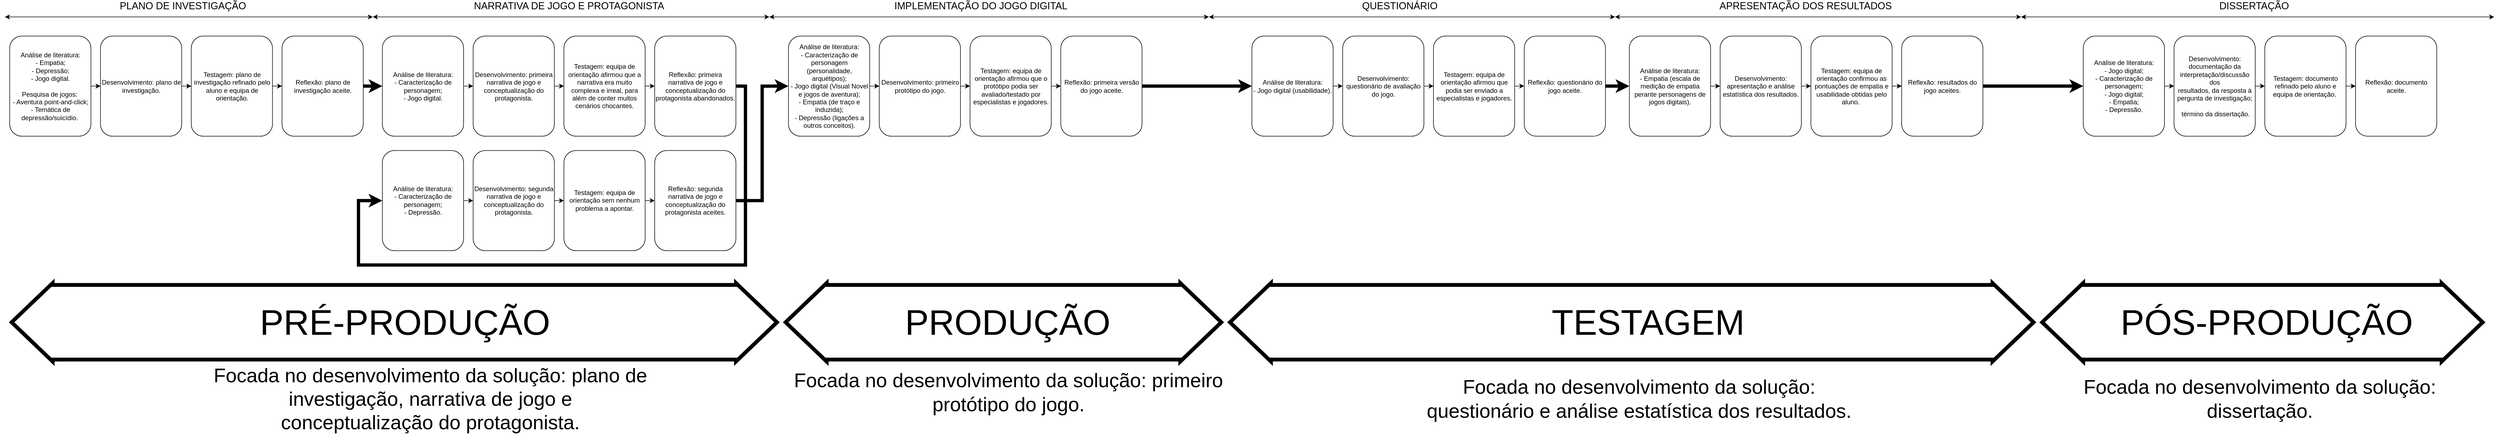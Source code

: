 <mxfile version="22.0.0" type="device">
  <diagram name="Page-1" id="DAyJR1ht-XM-JNpy5594">
    <mxGraphModel dx="8847" dy="5573" grid="1" gridSize="10" guides="1" tooltips="1" connect="1" arrows="1" fold="1" page="1" pageScale="1" pageWidth="4681" pageHeight="3300" math="0" shadow="0">
      <root>
        <mxCell id="0" />
        <mxCell id="1" parent="0" />
        <mxCell id="gvCVUqDAF9CY6vWkStUF-1" value="" style="group" vertex="1" connectable="0" parent="1">
          <mxGeometry x="70" y="150" width="4551.26" height="760" as="geometry" />
        </mxCell>
        <mxCell id="N-FIcMtjWyn3FwL9XCdM-2" value="" style="shape=flexArrow;endArrow=classic;startArrow=classic;html=1;rounded=0;strokeWidth=7;width=130.588;startSize=22.667;endSize=22.667;startWidth=0;endWidth=0;" parent="gvCVUqDAF9CY6vWkStUF-1" edge="1">
          <mxGeometry width="100" height="100" relative="1" as="geometry">
            <mxPoint x="8.736" y="559.08" as="sourcePoint" />
            <mxPoint x="1415.171" y="559.08" as="targetPoint" />
          </mxGeometry>
        </mxCell>
        <mxCell id="N-FIcMtjWyn3FwL9XCdM-3" value="&lt;font style=&quot;font-size: 65px;&quot;&gt;PRÉ-PRODUÇÃO&lt;/font&gt;" style="edgeLabel;html=1;align=center;verticalAlign=middle;resizable=0;points=[];" parent="N-FIcMtjWyn3FwL9XCdM-2" vertex="1" connectable="0">
          <mxGeometry x="-0.123" y="-1" relative="1" as="geometry">
            <mxPoint x="106" y="-1" as="offset" />
          </mxGeometry>
        </mxCell>
        <mxCell id="N-FIcMtjWyn3FwL9XCdM-4" value="&lt;font style=&quot;font-size: 36px;&quot;&gt;Focada no desenvolvimento da solução: plano de investigação, narrativa de jogo e conceptualização do protagonista.&lt;/font&gt;" style="text;html=1;strokeColor=none;fillColor=none;align=center;verticalAlign=middle;whiteSpace=wrap;rounded=0;" parent="gvCVUqDAF9CY6vWkStUF-1" vertex="1">
          <mxGeometry x="375.632" y="637.701" width="803.677" height="122.299" as="geometry" />
        </mxCell>
        <mxCell id="N-FIcMtjWyn3FwL9XCdM-5" value="Análise de literatura:&lt;br&gt;- Empatia;&lt;br&gt;- Depressão;&lt;br&gt;- Jogo digital.&lt;br&gt;&lt;br&gt;Pesquisa de jogos:&amp;nbsp;&lt;br&gt;- Aventura point-and-click;&lt;br&gt;- Temática de depressão/suicídio.&amp;nbsp;" style="rounded=1;whiteSpace=wrap;html=1;" parent="gvCVUqDAF9CY6vWkStUF-1" vertex="1">
          <mxGeometry x="8.736" y="34.943" width="148.506" height="183.448" as="geometry" />
        </mxCell>
        <mxCell id="N-FIcMtjWyn3FwL9XCdM-6" value="" style="endArrow=classic;startArrow=classic;html=1;rounded=0;" parent="gvCVUqDAF9CY6vWkStUF-1" edge="1">
          <mxGeometry width="50" height="50" relative="1" as="geometry">
            <mxPoint as="sourcePoint" />
            <mxPoint x="672.643" as="targetPoint" />
          </mxGeometry>
        </mxCell>
        <mxCell id="N-FIcMtjWyn3FwL9XCdM-7" value="&lt;font style=&quot;font-size: 18px;&quot;&gt;PLANO DE INVESTIGAÇÃO&lt;/font&gt;" style="edgeLabel;html=1;align=center;verticalAlign=middle;resizable=0;points=[];" parent="N-FIcMtjWyn3FwL9XCdM-6" vertex="1" connectable="0">
          <mxGeometry x="0.26" y="-2" relative="1" as="geometry">
            <mxPoint x="-99" y="-22" as="offset" />
          </mxGeometry>
        </mxCell>
        <mxCell id="N-FIcMtjWyn3FwL9XCdM-8" value="Desenvolvimento: plano de investigação." style="rounded=1;whiteSpace=wrap;html=1;" parent="gvCVUqDAF9CY6vWkStUF-1" vertex="1">
          <mxGeometry x="174.712" y="34.943" width="148.506" height="183.448" as="geometry" />
        </mxCell>
        <mxCell id="N-FIcMtjWyn3FwL9XCdM-19" style="edgeStyle=orthogonalEdgeStyle;rounded=0;orthogonalLoop=1;jettySize=auto;html=1;exitX=1;exitY=0.5;exitDx=0;exitDy=0;entryX=0;entryY=0.5;entryDx=0;entryDy=0;" parent="gvCVUqDAF9CY6vWkStUF-1" source="N-FIcMtjWyn3FwL9XCdM-5" target="N-FIcMtjWyn3FwL9XCdM-8" edge="1">
          <mxGeometry relative="1" as="geometry" />
        </mxCell>
        <mxCell id="N-FIcMtjWyn3FwL9XCdM-9" value="Testagem: plano de investigação refinado pelo aluno e equipa de orientação." style="rounded=1;whiteSpace=wrap;html=1;" parent="gvCVUqDAF9CY6vWkStUF-1" vertex="1">
          <mxGeometry x="340.689" y="34.943" width="148.506" height="183.448" as="geometry" />
        </mxCell>
        <mxCell id="N-FIcMtjWyn3FwL9XCdM-20" style="edgeStyle=orthogonalEdgeStyle;rounded=0;orthogonalLoop=1;jettySize=auto;html=1;exitX=1;exitY=0.5;exitDx=0;exitDy=0;entryX=0;entryY=0.5;entryDx=0;entryDy=0;" parent="gvCVUqDAF9CY6vWkStUF-1" source="N-FIcMtjWyn3FwL9XCdM-8" target="N-FIcMtjWyn3FwL9XCdM-9" edge="1">
          <mxGeometry relative="1" as="geometry" />
        </mxCell>
        <mxCell id="N-FIcMtjWyn3FwL9XCdM-10" value="Reflexão: plano de investigação aceite." style="rounded=1;whiteSpace=wrap;html=1;" parent="gvCVUqDAF9CY6vWkStUF-1" vertex="1">
          <mxGeometry x="506.666" y="34.943" width="148.506" height="183.448" as="geometry" />
        </mxCell>
        <mxCell id="N-FIcMtjWyn3FwL9XCdM-21" style="edgeStyle=orthogonalEdgeStyle;rounded=0;orthogonalLoop=1;jettySize=auto;html=1;exitX=1;exitY=0.5;exitDx=0;exitDy=0;entryX=0;entryY=0.5;entryDx=0;entryDy=0;" parent="gvCVUqDAF9CY6vWkStUF-1" source="N-FIcMtjWyn3FwL9XCdM-9" target="N-FIcMtjWyn3FwL9XCdM-10" edge="1">
          <mxGeometry relative="1" as="geometry" />
        </mxCell>
        <mxCell id="N-FIcMtjWyn3FwL9XCdM-11" value="Análise de literatura:&lt;br&gt;- Caracterização de personagem;&lt;br&gt;- Jogo digital.&lt;br&gt;" style="rounded=1;whiteSpace=wrap;html=1;" parent="gvCVUqDAF9CY6vWkStUF-1" vertex="1">
          <mxGeometry x="690.114" y="34.943" width="148.506" height="183.448" as="geometry" />
        </mxCell>
        <mxCell id="N-FIcMtjWyn3FwL9XCdM-22" style="edgeStyle=orthogonalEdgeStyle;rounded=0;orthogonalLoop=1;jettySize=auto;html=1;exitX=1;exitY=0.5;exitDx=0;exitDy=0;entryX=0;entryY=0.5;entryDx=0;entryDy=0;strokeWidth=6;" parent="gvCVUqDAF9CY6vWkStUF-1" source="N-FIcMtjWyn3FwL9XCdM-10" target="N-FIcMtjWyn3FwL9XCdM-11" edge="1">
          <mxGeometry relative="1" as="geometry" />
        </mxCell>
        <mxCell id="N-FIcMtjWyn3FwL9XCdM-12" value="Desenvolvimento: primeira narrativa de jogo e conceptualização do protagonista." style="rounded=1;whiteSpace=wrap;html=1;" parent="gvCVUqDAF9CY6vWkStUF-1" vertex="1">
          <mxGeometry x="856.091" y="34.943" width="148.506" height="183.448" as="geometry" />
        </mxCell>
        <mxCell id="N-FIcMtjWyn3FwL9XCdM-23" style="edgeStyle=orthogonalEdgeStyle;rounded=0;orthogonalLoop=1;jettySize=auto;html=1;exitX=1;exitY=0.5;exitDx=0;exitDy=0;entryX=0;entryY=0.5;entryDx=0;entryDy=0;" parent="gvCVUqDAF9CY6vWkStUF-1" source="N-FIcMtjWyn3FwL9XCdM-11" target="N-FIcMtjWyn3FwL9XCdM-12" edge="1">
          <mxGeometry relative="1" as="geometry" />
        </mxCell>
        <mxCell id="N-FIcMtjWyn3FwL9XCdM-13" value="Testagem: equipa de orientação afirmou que a narrativa era muito complexa e irreal, para além de conter muitos cenários chocantes." style="rounded=1;whiteSpace=wrap;html=1;" parent="gvCVUqDAF9CY6vWkStUF-1" vertex="1">
          <mxGeometry x="1022.068" y="34.943" width="148.506" height="183.448" as="geometry" />
        </mxCell>
        <mxCell id="N-FIcMtjWyn3FwL9XCdM-24" style="edgeStyle=orthogonalEdgeStyle;rounded=0;orthogonalLoop=1;jettySize=auto;html=1;exitX=1;exitY=0.5;exitDx=0;exitDy=0;entryX=0;entryY=0.5;entryDx=0;entryDy=0;" parent="gvCVUqDAF9CY6vWkStUF-1" source="N-FIcMtjWyn3FwL9XCdM-12" target="N-FIcMtjWyn3FwL9XCdM-13" edge="1">
          <mxGeometry relative="1" as="geometry" />
        </mxCell>
        <mxCell id="N-FIcMtjWyn3FwL9XCdM-14" value="Reflexão: primeira narrativa de jogo e conceptualização do protagonista abandonados." style="rounded=1;whiteSpace=wrap;html=1;" parent="gvCVUqDAF9CY6vWkStUF-1" vertex="1">
          <mxGeometry x="1188.045" y="34.943" width="148.506" height="183.448" as="geometry" />
        </mxCell>
        <mxCell id="N-FIcMtjWyn3FwL9XCdM-25" style="edgeStyle=orthogonalEdgeStyle;rounded=0;orthogonalLoop=1;jettySize=auto;html=1;exitX=1;exitY=0.5;exitDx=0;exitDy=0;entryX=0;entryY=0.5;entryDx=0;entryDy=0;" parent="gvCVUqDAF9CY6vWkStUF-1" source="N-FIcMtjWyn3FwL9XCdM-13" target="N-FIcMtjWyn3FwL9XCdM-14" edge="1">
          <mxGeometry relative="1" as="geometry" />
        </mxCell>
        <mxCell id="N-FIcMtjWyn3FwL9XCdM-15" value="" style="endArrow=classic;startArrow=classic;html=1;rounded=0;" parent="gvCVUqDAF9CY6vWkStUF-1" edge="1">
          <mxGeometry width="50" height="50" relative="1" as="geometry">
            <mxPoint x="672.643" as="sourcePoint" />
            <mxPoint x="1397.7" as="targetPoint" />
          </mxGeometry>
        </mxCell>
        <mxCell id="N-FIcMtjWyn3FwL9XCdM-16" value="&lt;font style=&quot;font-size: 18px;&quot;&gt;NARRATIVA DE JOGO E PROTAGONISTA&lt;/font&gt;" style="edgeLabel;html=1;align=center;verticalAlign=middle;resizable=0;points=[];" parent="N-FIcMtjWyn3FwL9XCdM-15" vertex="1" connectable="0">
          <mxGeometry x="0.26" y="-2" relative="1" as="geometry">
            <mxPoint x="-99" y="-22" as="offset" />
          </mxGeometry>
        </mxCell>
        <mxCell id="N-FIcMtjWyn3FwL9XCdM-28" value="Desenvolvimento: segunda narrativa de jogo e conceptualização do protagonista." style="rounded=1;whiteSpace=wrap;html=1;" parent="gvCVUqDAF9CY6vWkStUF-1" vertex="1">
          <mxGeometry x="856.091" y="244.598" width="148.506" height="183.448" as="geometry" />
        </mxCell>
        <mxCell id="N-FIcMtjWyn3FwL9XCdM-30" value="Testagem: equipa de orientação sem nenhum problema a apontar." style="rounded=1;whiteSpace=wrap;html=1;" parent="gvCVUqDAF9CY6vWkStUF-1" vertex="1">
          <mxGeometry x="1022.068" y="244.598" width="148.506" height="183.448" as="geometry" />
        </mxCell>
        <mxCell id="N-FIcMtjWyn3FwL9XCdM-27" style="edgeStyle=orthogonalEdgeStyle;rounded=0;orthogonalLoop=1;jettySize=auto;html=1;exitX=1;exitY=0.5;exitDx=0;exitDy=0;entryX=0;entryY=0.5;entryDx=0;entryDy=0;" parent="gvCVUqDAF9CY6vWkStUF-1" source="N-FIcMtjWyn3FwL9XCdM-28" target="N-FIcMtjWyn3FwL9XCdM-30" edge="1">
          <mxGeometry relative="1" as="geometry" />
        </mxCell>
        <mxCell id="N-FIcMtjWyn3FwL9XCdM-31" value="Análise de literatura:&lt;br&gt;- Caracterização de personagem;&lt;br&gt;- Depressão." style="rounded=1;whiteSpace=wrap;html=1;" parent="gvCVUqDAF9CY6vWkStUF-1" vertex="1">
          <mxGeometry x="690.114" y="244.598" width="148.506" height="183.448" as="geometry" />
        </mxCell>
        <mxCell id="N-FIcMtjWyn3FwL9XCdM-33" style="edgeStyle=orthogonalEdgeStyle;rounded=0;orthogonalLoop=1;jettySize=auto;html=1;exitX=1;exitY=0.5;exitDx=0;exitDy=0;entryX=0;entryY=0.5;entryDx=0;entryDy=0;strokeWidth=6;" parent="gvCVUqDAF9CY6vWkStUF-1" source="N-FIcMtjWyn3FwL9XCdM-14" target="N-FIcMtjWyn3FwL9XCdM-31" edge="1">
          <mxGeometry relative="1" as="geometry">
            <Array as="points">
              <mxPoint x="1354.022" y="126.667" />
              <mxPoint x="1354.022" y="454.253" />
              <mxPoint x="646.436" y="454.253" />
              <mxPoint x="646.436" y="336.322" />
            </Array>
          </mxGeometry>
        </mxCell>
        <mxCell id="N-FIcMtjWyn3FwL9XCdM-26" style="edgeStyle=orthogonalEdgeStyle;rounded=0;orthogonalLoop=1;jettySize=auto;html=1;exitX=1;exitY=0.5;exitDx=0;exitDy=0;entryX=0;entryY=0.5;entryDx=0;entryDy=0;" parent="gvCVUqDAF9CY6vWkStUF-1" source="N-FIcMtjWyn3FwL9XCdM-31" target="N-FIcMtjWyn3FwL9XCdM-28" edge="1">
          <mxGeometry relative="1" as="geometry" />
        </mxCell>
        <mxCell id="N-FIcMtjWyn3FwL9XCdM-32" value="Reflexão: segunda narrativa de jogo e conceptualização do protagonista aceites." style="rounded=1;whiteSpace=wrap;html=1;" parent="gvCVUqDAF9CY6vWkStUF-1" vertex="1">
          <mxGeometry x="1188.045" y="244.598" width="148.506" height="183.448" as="geometry" />
        </mxCell>
        <mxCell id="N-FIcMtjWyn3FwL9XCdM-29" style="edgeStyle=orthogonalEdgeStyle;rounded=0;orthogonalLoop=1;jettySize=auto;html=1;exitX=1;exitY=0.5;exitDx=0;exitDy=0;entryX=0;entryY=0.5;entryDx=0;entryDy=0;" parent="gvCVUqDAF9CY6vWkStUF-1" source="N-FIcMtjWyn3FwL9XCdM-30" target="N-FIcMtjWyn3FwL9XCdM-32" edge="1">
          <mxGeometry relative="1" as="geometry" />
        </mxCell>
        <mxCell id="N-FIcMtjWyn3FwL9XCdM-34" value="" style="endArrow=classic;startArrow=classic;html=1;rounded=0;" parent="gvCVUqDAF9CY6vWkStUF-1" edge="1">
          <mxGeometry width="50" height="50" relative="1" as="geometry">
            <mxPoint x="1397.7" as="sourcePoint" />
            <mxPoint x="2201.377" as="targetPoint" />
          </mxGeometry>
        </mxCell>
        <mxCell id="N-FIcMtjWyn3FwL9XCdM-35" value="&lt;font style=&quot;font-size: 18px;&quot;&gt;IMPLEMENTAÇÃO DO JOGO DIGITAL&lt;/font&gt;" style="edgeLabel;html=1;align=center;verticalAlign=middle;resizable=0;points=[];" parent="N-FIcMtjWyn3FwL9XCdM-34" vertex="1" connectable="0">
          <mxGeometry x="0.26" y="-2" relative="1" as="geometry">
            <mxPoint x="-120" y="-22" as="offset" />
          </mxGeometry>
        </mxCell>
        <mxCell id="N-FIcMtjWyn3FwL9XCdM-37" value="Análise de literatura:&lt;br&gt;- Caracterização de personagem (personalidade, arquétipos);&lt;br&gt;- Jogo digital (Visual Novel e jogos de aventura);&lt;br&gt;- Empatia (de traço e induzida);&lt;br&gt;- Depressão (ligações a outros conceitos)." style="rounded=1;whiteSpace=wrap;html=1;" parent="gvCVUqDAF9CY6vWkStUF-1" vertex="1">
          <mxGeometry x="1432.642" y="34.943" width="148.506" height="183.448" as="geometry" />
        </mxCell>
        <mxCell id="N-FIcMtjWyn3FwL9XCdM-43" style="edgeStyle=orthogonalEdgeStyle;rounded=0;orthogonalLoop=1;jettySize=auto;html=1;exitX=1;exitY=0.5;exitDx=0;exitDy=0;entryX=0;entryY=0.5;entryDx=0;entryDy=0;strokeWidth=6;" parent="gvCVUqDAF9CY6vWkStUF-1" source="N-FIcMtjWyn3FwL9XCdM-32" target="N-FIcMtjWyn3FwL9XCdM-37" edge="1">
          <mxGeometry relative="1" as="geometry" />
        </mxCell>
        <mxCell id="N-FIcMtjWyn3FwL9XCdM-39" value="Desenvolvimento: primeiro protótipo do jogo." style="rounded=1;whiteSpace=wrap;html=1;" parent="gvCVUqDAF9CY6vWkStUF-1" vertex="1">
          <mxGeometry x="1598.619" y="34.943" width="148.506" height="183.448" as="geometry" />
        </mxCell>
        <mxCell id="N-FIcMtjWyn3FwL9XCdM-36" style="edgeStyle=orthogonalEdgeStyle;rounded=0;orthogonalLoop=1;jettySize=auto;html=1;exitX=1;exitY=0.5;exitDx=0;exitDy=0;entryX=0;entryY=0.5;entryDx=0;entryDy=0;" parent="gvCVUqDAF9CY6vWkStUF-1" source="N-FIcMtjWyn3FwL9XCdM-37" target="N-FIcMtjWyn3FwL9XCdM-39" edge="1">
          <mxGeometry relative="1" as="geometry" />
        </mxCell>
        <mxCell id="N-FIcMtjWyn3FwL9XCdM-41" value="Testagem: equipa de orientação afirmou que o protótipo podia ser avaliado/testado por especialistas e jogadores." style="rounded=1;whiteSpace=wrap;html=1;" parent="gvCVUqDAF9CY6vWkStUF-1" vertex="1">
          <mxGeometry x="1764.596" y="34.943" width="148.506" height="183.448" as="geometry" />
        </mxCell>
        <mxCell id="N-FIcMtjWyn3FwL9XCdM-38" style="edgeStyle=orthogonalEdgeStyle;rounded=0;orthogonalLoop=1;jettySize=auto;html=1;exitX=1;exitY=0.5;exitDx=0;exitDy=0;entryX=0;entryY=0.5;entryDx=0;entryDy=0;" parent="gvCVUqDAF9CY6vWkStUF-1" source="N-FIcMtjWyn3FwL9XCdM-39" target="N-FIcMtjWyn3FwL9XCdM-41" edge="1">
          <mxGeometry relative="1" as="geometry" />
        </mxCell>
        <mxCell id="N-FIcMtjWyn3FwL9XCdM-42" value="Reflexão: primeira versão do jogo aceite." style="rounded=1;whiteSpace=wrap;html=1;" parent="gvCVUqDAF9CY6vWkStUF-1" vertex="1">
          <mxGeometry x="1930.573" y="34.943" width="148.506" height="183.448" as="geometry" />
        </mxCell>
        <mxCell id="N-FIcMtjWyn3FwL9XCdM-40" style="edgeStyle=orthogonalEdgeStyle;rounded=0;orthogonalLoop=1;jettySize=auto;html=1;exitX=1;exitY=0.5;exitDx=0;exitDy=0;entryX=0;entryY=0.5;entryDx=0;entryDy=0;" parent="gvCVUqDAF9CY6vWkStUF-1" source="N-FIcMtjWyn3FwL9XCdM-41" target="N-FIcMtjWyn3FwL9XCdM-42" edge="1">
          <mxGeometry relative="1" as="geometry" />
        </mxCell>
        <mxCell id="N-FIcMtjWyn3FwL9XCdM-46" value="" style="shape=flexArrow;endArrow=classic;startArrow=classic;html=1;rounded=0;strokeWidth=7;width=130.588;startSize=22.667;endSize=22.667;startWidth=0;endWidth=0;" parent="gvCVUqDAF9CY6vWkStUF-1" edge="1">
          <mxGeometry width="100" height="100" relative="1" as="geometry">
            <mxPoint x="1423.907" y="559.08" as="sourcePoint" />
            <mxPoint x="2227.584" y="559.08" as="targetPoint" />
          </mxGeometry>
        </mxCell>
        <mxCell id="N-FIcMtjWyn3FwL9XCdM-47" value="&lt;font style=&quot;font-size: 65px;&quot;&gt;PRODUÇÃO&lt;/font&gt;" style="edgeLabel;html=1;align=center;verticalAlign=middle;resizable=0;points=[];" parent="N-FIcMtjWyn3FwL9XCdM-46" vertex="1" connectable="0">
          <mxGeometry x="-0.123" y="-1" relative="1" as="geometry">
            <mxPoint x="56" y="-1" as="offset" />
          </mxGeometry>
        </mxCell>
        <mxCell id="N-FIcMtjWyn3FwL9XCdM-48" value="" style="shape=flexArrow;endArrow=classic;startArrow=classic;html=1;rounded=0;strokeWidth=7;width=130.588;startSize=22.667;endSize=22.667;startWidth=0;endWidth=0;" parent="gvCVUqDAF9CY6vWkStUF-1" edge="1">
          <mxGeometry width="100" height="100" relative="1" as="geometry">
            <mxPoint x="2236.32" y="559.08" as="sourcePoint" />
            <mxPoint x="3712.64" y="559.08" as="targetPoint" />
          </mxGeometry>
        </mxCell>
        <mxCell id="N-FIcMtjWyn3FwL9XCdM-49" value="&lt;font style=&quot;font-size: 65px;&quot;&gt;TESTAGEM&lt;/font&gt;" style="edgeLabel;html=1;align=center;verticalAlign=middle;resizable=0;points=[];" parent="N-FIcMtjWyn3FwL9XCdM-48" vertex="1" connectable="0">
          <mxGeometry x="-0.123" y="-1" relative="1" as="geometry">
            <mxPoint x="120" y="-1" as="offset" />
          </mxGeometry>
        </mxCell>
        <mxCell id="N-FIcMtjWyn3FwL9XCdM-51" value="Análise de literatura:&lt;br&gt;- Empatia (escala de medição de empatia perante personagens de jogos digitais)." style="rounded=1;whiteSpace=wrap;html=1;" parent="gvCVUqDAF9CY6vWkStUF-1" vertex="1">
          <mxGeometry x="2970.112" y="34.943" width="148.506" height="183.448" as="geometry" />
        </mxCell>
        <mxCell id="N-FIcMtjWyn3FwL9XCdM-53" value="Desenvolvimento: apresentação e análise estatística dos resultados." style="rounded=1;whiteSpace=wrap;html=1;" parent="gvCVUqDAF9CY6vWkStUF-1" vertex="1">
          <mxGeometry x="3136.089" y="34.943" width="148.506" height="183.448" as="geometry" />
        </mxCell>
        <mxCell id="N-FIcMtjWyn3FwL9XCdM-50" style="edgeStyle=orthogonalEdgeStyle;rounded=0;orthogonalLoop=1;jettySize=auto;html=1;exitX=1;exitY=0.5;exitDx=0;exitDy=0;entryX=0;entryY=0.5;entryDx=0;entryDy=0;" parent="gvCVUqDAF9CY6vWkStUF-1" source="N-FIcMtjWyn3FwL9XCdM-51" target="N-FIcMtjWyn3FwL9XCdM-53" edge="1">
          <mxGeometry relative="1" as="geometry" />
        </mxCell>
        <mxCell id="N-FIcMtjWyn3FwL9XCdM-55" value="Testagem: equipa de orientação confirmou as pontuações de empatia e usabilidade obtidas pelo aluno.&amp;nbsp;" style="rounded=1;whiteSpace=wrap;html=1;" parent="gvCVUqDAF9CY6vWkStUF-1" vertex="1">
          <mxGeometry x="3302.066" y="34.943" width="148.506" height="183.448" as="geometry" />
        </mxCell>
        <mxCell id="N-FIcMtjWyn3FwL9XCdM-52" style="edgeStyle=orthogonalEdgeStyle;rounded=0;orthogonalLoop=1;jettySize=auto;html=1;exitX=1;exitY=0.5;exitDx=0;exitDy=0;entryX=0;entryY=0.5;entryDx=0;entryDy=0;" parent="gvCVUqDAF9CY6vWkStUF-1" source="N-FIcMtjWyn3FwL9XCdM-53" target="N-FIcMtjWyn3FwL9XCdM-55" edge="1">
          <mxGeometry relative="1" as="geometry" />
        </mxCell>
        <mxCell id="N-FIcMtjWyn3FwL9XCdM-56" value="Reflexão: resultados do jogo aceites." style="rounded=1;whiteSpace=wrap;html=1;" parent="gvCVUqDAF9CY6vWkStUF-1" vertex="1">
          <mxGeometry x="3468.043" y="34.943" width="148.506" height="183.448" as="geometry" />
        </mxCell>
        <mxCell id="N-FIcMtjWyn3FwL9XCdM-54" style="edgeStyle=orthogonalEdgeStyle;rounded=0;orthogonalLoop=1;jettySize=auto;html=1;exitX=1;exitY=0.5;exitDx=0;exitDy=0;entryX=0;entryY=0.5;entryDx=0;entryDy=0;" parent="gvCVUqDAF9CY6vWkStUF-1" source="N-FIcMtjWyn3FwL9XCdM-55" target="N-FIcMtjWyn3FwL9XCdM-56" edge="1">
          <mxGeometry relative="1" as="geometry" />
        </mxCell>
        <mxCell id="N-FIcMtjWyn3FwL9XCdM-57" style="edgeStyle=orthogonalEdgeStyle;rounded=0;orthogonalLoop=1;jettySize=auto;html=1;exitX=1;exitY=0.5;exitDx=0;exitDy=0;entryX=0;entryY=0.5;entryDx=0;entryDy=0;" parent="gvCVUqDAF9CY6vWkStUF-1" target="N-FIcMtjWyn3FwL9XCdM-59" edge="1">
          <mxGeometry relative="1" as="geometry">
            <mxPoint x="2428.503" y="126.667" as="sourcePoint" />
          </mxGeometry>
        </mxCell>
        <mxCell id="N-FIcMtjWyn3FwL9XCdM-59" value="Desenvolvimento: questionário de avaliação do jogo." style="rounded=1;whiteSpace=wrap;html=1;" parent="gvCVUqDAF9CY6vWkStUF-1" vertex="1">
          <mxGeometry x="2445.975" y="34.943" width="148.506" height="183.448" as="geometry" />
        </mxCell>
        <mxCell id="N-FIcMtjWyn3FwL9XCdM-61" value="Testagem: equipa de orientação afirmou que podia ser enviado a especialistas e jogadores." style="rounded=1;whiteSpace=wrap;html=1;" parent="gvCVUqDAF9CY6vWkStUF-1" vertex="1">
          <mxGeometry x="2611.952" y="34.943" width="148.506" height="183.448" as="geometry" />
        </mxCell>
        <mxCell id="N-FIcMtjWyn3FwL9XCdM-58" style="edgeStyle=orthogonalEdgeStyle;rounded=0;orthogonalLoop=1;jettySize=auto;html=1;exitX=1;exitY=0.5;exitDx=0;exitDy=0;entryX=0;entryY=0.5;entryDx=0;entryDy=0;" parent="gvCVUqDAF9CY6vWkStUF-1" source="N-FIcMtjWyn3FwL9XCdM-59" target="N-FIcMtjWyn3FwL9XCdM-61" edge="1">
          <mxGeometry relative="1" as="geometry" />
        </mxCell>
        <mxCell id="N-FIcMtjWyn3FwL9XCdM-65" style="edgeStyle=orthogonalEdgeStyle;rounded=0;orthogonalLoop=1;jettySize=auto;html=1;exitX=1;exitY=0.5;exitDx=0;exitDy=0;entryX=0;entryY=0.5;entryDx=0;entryDy=0;strokeWidth=6;" parent="gvCVUqDAF9CY6vWkStUF-1" source="N-FIcMtjWyn3FwL9XCdM-62" target="N-FIcMtjWyn3FwL9XCdM-51" edge="1">
          <mxGeometry relative="1" as="geometry" />
        </mxCell>
        <mxCell id="N-FIcMtjWyn3FwL9XCdM-62" value="Reflexão: questionário do jogo aceite." style="rounded=1;whiteSpace=wrap;html=1;" parent="gvCVUqDAF9CY6vWkStUF-1" vertex="1">
          <mxGeometry x="2777.928" y="34.943" width="148.506" height="183.448" as="geometry" />
        </mxCell>
        <mxCell id="N-FIcMtjWyn3FwL9XCdM-60" style="edgeStyle=orthogonalEdgeStyle;rounded=0;orthogonalLoop=1;jettySize=auto;html=1;exitX=1;exitY=0.5;exitDx=0;exitDy=0;entryX=0;entryY=0.5;entryDx=0;entryDy=0;" parent="gvCVUqDAF9CY6vWkStUF-1" source="N-FIcMtjWyn3FwL9XCdM-61" target="N-FIcMtjWyn3FwL9XCdM-62" edge="1">
          <mxGeometry relative="1" as="geometry" />
        </mxCell>
        <mxCell id="N-FIcMtjWyn3FwL9XCdM-63" value="Análise de literatura:&lt;br&gt;- Jogo digital (usabilidade)." style="rounded=1;whiteSpace=wrap;html=1;" parent="gvCVUqDAF9CY6vWkStUF-1" vertex="1">
          <mxGeometry x="2279.998" y="34.943" width="148.506" height="183.448" as="geometry" />
        </mxCell>
        <mxCell id="N-FIcMtjWyn3FwL9XCdM-64" style="edgeStyle=orthogonalEdgeStyle;rounded=0;orthogonalLoop=1;jettySize=auto;html=1;exitX=1;exitY=0.5;exitDx=0;exitDy=0;entryX=0;entryY=0.5;entryDx=0;entryDy=0;strokeWidth=6;" parent="gvCVUqDAF9CY6vWkStUF-1" source="N-FIcMtjWyn3FwL9XCdM-42" target="N-FIcMtjWyn3FwL9XCdM-63" edge="1">
          <mxGeometry relative="1" as="geometry" />
        </mxCell>
        <mxCell id="N-FIcMtjWyn3FwL9XCdM-66" value="" style="shape=flexArrow;endArrow=classic;startArrow=classic;html=1;rounded=0;strokeWidth=7;width=130.588;startSize=22.667;endSize=22.667;startWidth=0;endWidth=0;" parent="gvCVUqDAF9CY6vWkStUF-1" edge="1">
          <mxGeometry width="100" height="100" relative="1" as="geometry">
            <mxPoint x="3721.376" y="559.08" as="sourcePoint" />
            <mxPoint x="4533.789" y="559.08" as="targetPoint" />
          </mxGeometry>
        </mxCell>
        <mxCell id="N-FIcMtjWyn3FwL9XCdM-67" value="&lt;font style=&quot;font-size: 65px;&quot;&gt;PÓS-PRODUÇÃO&lt;/font&gt;" style="edgeLabel;html=1;align=center;verticalAlign=middle;resizable=0;points=[];" parent="N-FIcMtjWyn3FwL9XCdM-66" vertex="1" connectable="0">
          <mxGeometry x="-0.123" y="-1" relative="1" as="geometry">
            <mxPoint x="57" y="-1" as="offset" />
          </mxGeometry>
        </mxCell>
        <mxCell id="N-FIcMtjWyn3FwL9XCdM-84" value="Análise de literatura:&lt;br&gt;- Jogo digital;&lt;br&gt;- Caracterização de personagem;&lt;br&gt;- Jogo digital;&lt;br&gt;- Empatia;&lt;br&gt;- Depressão." style="rounded=1;whiteSpace=wrap;html=1;" parent="gvCVUqDAF9CY6vWkStUF-1" vertex="1">
          <mxGeometry x="3799.996" y="34.943" width="148.506" height="183.448" as="geometry" />
        </mxCell>
        <mxCell id="N-FIcMtjWyn3FwL9XCdM-90" style="edgeStyle=orthogonalEdgeStyle;rounded=0;orthogonalLoop=1;jettySize=auto;html=1;exitX=1;exitY=0.5;exitDx=0;exitDy=0;entryX=0;entryY=0.5;entryDx=0;entryDy=0;strokeWidth=6;" parent="gvCVUqDAF9CY6vWkStUF-1" source="N-FIcMtjWyn3FwL9XCdM-56" target="N-FIcMtjWyn3FwL9XCdM-84" edge="1">
          <mxGeometry relative="1" as="geometry" />
        </mxCell>
        <mxCell id="N-FIcMtjWyn3FwL9XCdM-86" value="Desenvolvimento: documentação da interpretação/discussão dos&lt;br&gt;resultados, da resposta à pergunta de investigação;&lt;br&gt;&lt;br&gt;&amp;nbsp;término da dissertação." style="rounded=1;whiteSpace=wrap;html=1;" parent="gvCVUqDAF9CY6vWkStUF-1" vertex="1">
          <mxGeometry x="3965.973" y="34.943" width="148.506" height="183.448" as="geometry" />
        </mxCell>
        <mxCell id="N-FIcMtjWyn3FwL9XCdM-83" style="edgeStyle=orthogonalEdgeStyle;rounded=0;orthogonalLoop=1;jettySize=auto;html=1;exitX=1;exitY=0.5;exitDx=0;exitDy=0;entryX=0;entryY=0.5;entryDx=0;entryDy=0;" parent="gvCVUqDAF9CY6vWkStUF-1" source="N-FIcMtjWyn3FwL9XCdM-84" target="N-FIcMtjWyn3FwL9XCdM-86" edge="1">
          <mxGeometry relative="1" as="geometry" />
        </mxCell>
        <mxCell id="N-FIcMtjWyn3FwL9XCdM-88" value="Testagem: documento refinado pelo aluno e equipa de orientação.&amp;nbsp;" style="rounded=1;whiteSpace=wrap;html=1;" parent="gvCVUqDAF9CY6vWkStUF-1" vertex="1">
          <mxGeometry x="4131.95" y="34.943" width="148.506" height="183.448" as="geometry" />
        </mxCell>
        <mxCell id="N-FIcMtjWyn3FwL9XCdM-85" style="edgeStyle=orthogonalEdgeStyle;rounded=0;orthogonalLoop=1;jettySize=auto;html=1;exitX=1;exitY=0.5;exitDx=0;exitDy=0;entryX=0;entryY=0.5;entryDx=0;entryDy=0;" parent="gvCVUqDAF9CY6vWkStUF-1" source="N-FIcMtjWyn3FwL9XCdM-86" target="N-FIcMtjWyn3FwL9XCdM-88" edge="1">
          <mxGeometry relative="1" as="geometry" />
        </mxCell>
        <mxCell id="N-FIcMtjWyn3FwL9XCdM-89" value="Reflexão: documento aceite." style="rounded=1;whiteSpace=wrap;html=1;" parent="gvCVUqDAF9CY6vWkStUF-1" vertex="1">
          <mxGeometry x="4297.927" y="34.943" width="148.506" height="183.448" as="geometry" />
        </mxCell>
        <mxCell id="N-FIcMtjWyn3FwL9XCdM-87" style="edgeStyle=orthogonalEdgeStyle;rounded=0;orthogonalLoop=1;jettySize=auto;html=1;exitX=1;exitY=0.5;exitDx=0;exitDy=0;entryX=0;entryY=0.5;entryDx=0;entryDy=0;" parent="gvCVUqDAF9CY6vWkStUF-1" source="N-FIcMtjWyn3FwL9XCdM-88" target="N-FIcMtjWyn3FwL9XCdM-89" edge="1">
          <mxGeometry relative="1" as="geometry" />
        </mxCell>
        <mxCell id="N-FIcMtjWyn3FwL9XCdM-91" value="&lt;font style=&quot;font-size: 36px;&quot;&gt;Focada no desenvolvimento da solução: primeiro protótipo do jogo.&lt;/font&gt;" style="text;html=1;strokeColor=none;fillColor=none;align=center;verticalAlign=middle;whiteSpace=wrap;rounded=0;" parent="gvCVUqDAF9CY6vWkStUF-1" vertex="1">
          <mxGeometry x="1432.642" y="626.345" width="803.677" height="122.299" as="geometry" />
        </mxCell>
        <mxCell id="N-FIcMtjWyn3FwL9XCdM-92" value="&lt;font style=&quot;font-size: 36px;&quot;&gt;Focada no desenvolvimento da solução: questionário e análise estatística dos resultados.&lt;/font&gt;" style="text;html=1;strokeColor=none;fillColor=none;align=center;verticalAlign=middle;whiteSpace=wrap;rounded=0;" parent="gvCVUqDAF9CY6vWkStUF-1" vertex="1">
          <mxGeometry x="2585.745" y="637.701" width="803.677" height="122.299" as="geometry" />
        </mxCell>
        <mxCell id="N-FIcMtjWyn3FwL9XCdM-93" value="&lt;font style=&quot;font-size: 36px;&quot;&gt;Focada no desenvolvimento da solução: dissertação.&lt;/font&gt;" style="text;html=1;strokeColor=none;fillColor=none;align=center;verticalAlign=middle;whiteSpace=wrap;rounded=0;" parent="gvCVUqDAF9CY6vWkStUF-1" vertex="1">
          <mxGeometry x="3721.376" y="637.701" width="803.677" height="122.299" as="geometry" />
        </mxCell>
        <mxCell id="N-FIcMtjWyn3FwL9XCdM-94" value="" style="endArrow=classic;startArrow=classic;html=1;rounded=0;" parent="gvCVUqDAF9CY6vWkStUF-1" edge="1">
          <mxGeometry width="50" height="50" relative="1" as="geometry">
            <mxPoint x="2201.377" as="sourcePoint" />
            <mxPoint x="2943.905" as="targetPoint" />
          </mxGeometry>
        </mxCell>
        <mxCell id="N-FIcMtjWyn3FwL9XCdM-95" value="&lt;font style=&quot;font-size: 18px;&quot;&gt;QUESTIONÁRIO&lt;/font&gt;" style="edgeLabel;html=1;align=center;verticalAlign=middle;resizable=0;points=[];" parent="N-FIcMtjWyn3FwL9XCdM-94" vertex="1" connectable="0">
          <mxGeometry x="0.26" y="-2" relative="1" as="geometry">
            <mxPoint x="-120" y="-22" as="offset" />
          </mxGeometry>
        </mxCell>
        <mxCell id="N-FIcMtjWyn3FwL9XCdM-96" value="" style="endArrow=classic;startArrow=classic;html=1;rounded=0;" parent="gvCVUqDAF9CY6vWkStUF-1" edge="1">
          <mxGeometry width="50" height="50" relative="1" as="geometry">
            <mxPoint x="2943.905" as="sourcePoint" />
            <mxPoint x="3686.433" as="targetPoint" />
          </mxGeometry>
        </mxCell>
        <mxCell id="N-FIcMtjWyn3FwL9XCdM-97" value="&lt;font style=&quot;font-size: 18px;&quot;&gt;APRESENTAÇÃO DOS RESULTADOS&lt;/font&gt;" style="edgeLabel;html=1;align=center;verticalAlign=middle;resizable=0;points=[];" parent="N-FIcMtjWyn3FwL9XCdM-96" vertex="1" connectable="0">
          <mxGeometry x="0.26" y="-2" relative="1" as="geometry">
            <mxPoint x="-120" y="-22" as="offset" />
          </mxGeometry>
        </mxCell>
        <mxCell id="N-FIcMtjWyn3FwL9XCdM-98" value="" style="endArrow=classic;startArrow=classic;html=1;rounded=0;" parent="gvCVUqDAF9CY6vWkStUF-1" edge="1">
          <mxGeometry width="50" height="50" relative="1" as="geometry">
            <mxPoint x="3686.433" as="sourcePoint" />
            <mxPoint x="4551.26" as="targetPoint" />
          </mxGeometry>
        </mxCell>
        <mxCell id="N-FIcMtjWyn3FwL9XCdM-99" value="&lt;font style=&quot;font-size: 18px;&quot;&gt;DISSERTAÇÃO&lt;/font&gt;" style="edgeLabel;html=1;align=center;verticalAlign=middle;resizable=0;points=[];" parent="N-FIcMtjWyn3FwL9XCdM-98" vertex="1" connectable="0">
          <mxGeometry x="0.26" y="-2" relative="1" as="geometry">
            <mxPoint x="-120" y="-22" as="offset" />
          </mxGeometry>
        </mxCell>
      </root>
    </mxGraphModel>
  </diagram>
</mxfile>
